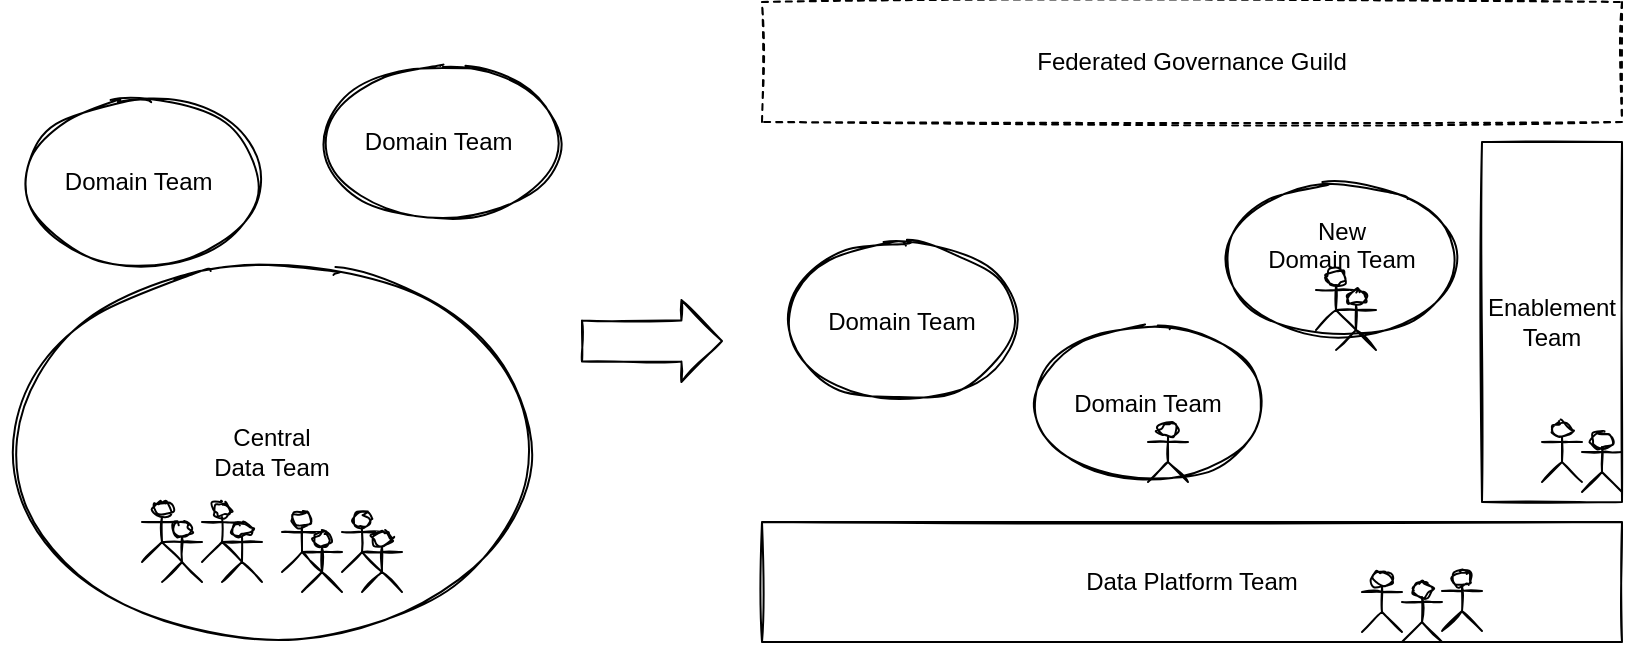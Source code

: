 <mxfile version="15.5.4" type="embed"><diagram id="27UEhvcbevQ5RNf_Fo5W" name="Status Quo"><mxGraphModel dx="901" dy="437" grid="1" gridSize="10" guides="1" tooltips="1" connect="1" arrows="1" fold="1" page="1" pageScale="1" pageWidth="827" pageHeight="1169" math="0" shadow="0"><root><mxCell id="0"/><mxCell id="1" parent="0"/><mxCell id="24" value="Central &lt;br&gt;Data Team" style="ellipse;whiteSpace=wrap;html=1;sketch=1;" parent="1" vertex="1"><mxGeometry x="10" y="184.5" width="270" height="180" as="geometry"/></mxCell><mxCell id="25" value="New&lt;br&gt;Domain Team&lt;br&gt;&amp;nbsp;" style="ellipse;whiteSpace=wrap;html=1;sketch=1;" parent="1" vertex="1"><mxGeometry x="620" y="139" width="120" height="80" as="geometry"/></mxCell><mxCell id="26" value="Domain Team" style="ellipse;whiteSpace=wrap;html=1;sketch=1;" parent="1" vertex="1"><mxGeometry x="523" y="211" width="120" height="80" as="geometry"/></mxCell><mxCell id="27" value="Domain Team" style="ellipse;whiteSpace=wrap;html=1;sketch=1;" parent="1" vertex="1"><mxGeometry x="400" y="169" width="120" height="81" as="geometry"/></mxCell><mxCell id="41" value="" style="shape=singleArrow;whiteSpace=wrap;html=1;arrowWidth=0.5;arrowSize=0.29;sketch=1;" parent="1" vertex="1"><mxGeometry x="300" y="199" width="70" height="41" as="geometry"/></mxCell><mxCell id="Ll0c5I_I1NhcwvBtaTF8-41" value="Data Platform Team" style="rounded=0;whiteSpace=wrap;html=1;sketch=1;" parent="1" vertex="1"><mxGeometry x="390" y="310" width="430" height="60" as="geometry"/></mxCell><mxCell id="Ll0c5I_I1NhcwvBtaTF8-42" value="Enablement Team" style="rounded=0;whiteSpace=wrap;html=1;sketch=1;" parent="1" vertex="1"><mxGeometry x="750" y="120" width="70" height="180" as="geometry"/></mxCell><mxCell id="Ll0c5I_I1NhcwvBtaTF8-43" value="Federated Governance Guild" style="rounded=0;whiteSpace=wrap;html=1;dashed=1;sketch=1;" parent="1" vertex="1"><mxGeometry x="390" y="50" width="430" height="60" as="geometry"/></mxCell><mxCell id="Ll0c5I_I1NhcwvBtaTF8-50" value="" style="group;sketch=1;" parent="1" vertex="1" connectable="0"><mxGeometry x="690" y="335" width="40" height="35" as="geometry"/></mxCell><mxCell id="Ll0c5I_I1NhcwvBtaTF8-51" value="" style="shape=umlActor;verticalLabelPosition=bottom;verticalAlign=top;html=1;outlineConnect=0;sketch=1;" parent="Ll0c5I_I1NhcwvBtaTF8-50" vertex="1"><mxGeometry x="20" y="5" width="20" height="30" as="geometry"/></mxCell><mxCell id="Ll0c5I_I1NhcwvBtaTF8-52" value="" style="shape=umlActor;verticalLabelPosition=bottom;verticalAlign=top;html=1;outlineConnect=0;sketch=1;" parent="Ll0c5I_I1NhcwvBtaTF8-50" vertex="1"><mxGeometry width="20" height="30" as="geometry"/></mxCell><mxCell id="Ll0c5I_I1NhcwvBtaTF8-53" value="" style="group;sketch=1;" parent="1" vertex="1" connectable="0"><mxGeometry x="667" y="184" width="40" height="35" as="geometry"/></mxCell><mxCell id="Ll0c5I_I1NhcwvBtaTF8-55" value="" style="shape=umlActor;verticalLabelPosition=bottom;verticalAlign=top;html=1;outlineConnect=0;sketch=1;" parent="Ll0c5I_I1NhcwvBtaTF8-53" vertex="1"><mxGeometry width="20" height="30" as="geometry"/></mxCell><mxCell id="Ll0c5I_I1NhcwvBtaTF8-90" value="" style="shape=umlActor;verticalLabelPosition=bottom;verticalAlign=top;html=1;outlineConnect=0;sketch=1;" parent="Ll0c5I_I1NhcwvBtaTF8-53" vertex="1"><mxGeometry x="10" y="10" width="20" height="30" as="geometry"/></mxCell><mxCell id="Ll0c5I_I1NhcwvBtaTF8-61" value="" style="group;sketch=1;" parent="1" vertex="1" connectable="0"><mxGeometry x="780" y="260" width="40" height="35" as="geometry"/></mxCell><mxCell id="Ll0c5I_I1NhcwvBtaTF8-62" value="" style="shape=umlActor;verticalLabelPosition=bottom;verticalAlign=top;html=1;outlineConnect=0;sketch=1;" parent="Ll0c5I_I1NhcwvBtaTF8-61" vertex="1"><mxGeometry x="20" y="5" width="20" height="30" as="geometry"/></mxCell><mxCell id="Ll0c5I_I1NhcwvBtaTF8-63" value="" style="shape=umlActor;verticalLabelPosition=bottom;verticalAlign=top;html=1;outlineConnect=0;sketch=1;" parent="Ll0c5I_I1NhcwvBtaTF8-61" vertex="1"><mxGeometry width="20" height="30" as="geometry"/></mxCell><mxCell id="Ll0c5I_I1NhcwvBtaTF8-64" value="" style="group;sketch=1;" parent="1" vertex="1" connectable="0"><mxGeometry x="580" y="259" width="40" height="35" as="geometry"/></mxCell><mxCell id="Ll0c5I_I1NhcwvBtaTF8-66" value="" style="shape=umlActor;verticalLabelPosition=bottom;verticalAlign=top;html=1;outlineConnect=0;sketch=1;" parent="Ll0c5I_I1NhcwvBtaTF8-64" vertex="1"><mxGeometry x="3" y="1" width="20" height="30" as="geometry"/></mxCell><mxCell id="Ll0c5I_I1NhcwvBtaTF8-76" value="Domain Team&amp;nbsp;" style="ellipse;whiteSpace=wrap;html=1;sketch=1;" parent="1" vertex="1"><mxGeometry x="20" y="100" width="120" height="80" as="geometry"/></mxCell><mxCell id="Ll0c5I_I1NhcwvBtaTF8-78" value="Domain Team&amp;nbsp;" style="ellipse;whiteSpace=wrap;html=1;sketch=1;" parent="1" vertex="1"><mxGeometry x="170" y="80" width="120" height="80" as="geometry"/></mxCell><mxCell id="46" value="" style="shape=umlActor;verticalLabelPosition=bottom;verticalAlign=top;html=1;outlineConnect=0;sketch=1;" parent="1" vertex="1"><mxGeometry x="150" y="305" width="20" height="30" as="geometry"/></mxCell><mxCell id="48" value="" style="group;sketch=1;" parent="1" vertex="1" connectable="0"><mxGeometry x="80" y="300" width="40" height="35" as="geometry"/></mxCell><mxCell id="50" value="" style="shape=umlActor;verticalLabelPosition=bottom;verticalAlign=top;html=1;outlineConnect=0;sketch=1;" parent="48" vertex="1"><mxGeometry width="20" height="30" as="geometry"/></mxCell><mxCell id="49" value="" style="shape=umlActor;verticalLabelPosition=bottom;verticalAlign=top;html=1;outlineConnect=0;sketch=1;" parent="1" vertex="1"><mxGeometry x="110" y="300" width="20" height="30" as="geometry"/></mxCell><mxCell id="52" value="" style="shape=umlActor;verticalLabelPosition=bottom;verticalAlign=top;html=1;outlineConnect=0;sketch=1;" parent="1" vertex="1"><mxGeometry x="160" y="315" width="20" height="30" as="geometry"/></mxCell><mxCell id="54" value="" style="group;sketch=1;" parent="1" vertex="1" connectable="0"><mxGeometry x="90" y="310" width="40" height="35" as="geometry"/></mxCell><mxCell id="55" value="" style="shape=umlActor;verticalLabelPosition=bottom;verticalAlign=top;html=1;outlineConnect=0;sketch=1;" parent="54" vertex="1"><mxGeometry width="20" height="30" as="geometry"/></mxCell><mxCell id="56" value="" style="shape=umlActor;verticalLabelPosition=bottom;verticalAlign=top;html=1;outlineConnect=0;sketch=1;" parent="1" vertex="1"><mxGeometry x="120" y="310" width="20" height="30" as="geometry"/></mxCell><mxCell id="57" value="" style="shape=umlActor;verticalLabelPosition=bottom;verticalAlign=top;html=1;outlineConnect=0;sketch=1;" parent="1" vertex="1"><mxGeometry x="180" y="305" width="20" height="30" as="geometry"/></mxCell><mxCell id="58" value="" style="shape=umlActor;verticalLabelPosition=bottom;verticalAlign=top;html=1;outlineConnect=0;sketch=1;" parent="1" vertex="1"><mxGeometry x="190" y="315" width="20" height="30" as="geometry"/></mxCell><mxCell id="59" value="" style="shape=umlActor;verticalLabelPosition=bottom;verticalAlign=top;html=1;outlineConnect=0;sketch=1;" parent="1" vertex="1"><mxGeometry x="730" y="334.5" width="20" height="30" as="geometry"/></mxCell></root></mxGraphModel></diagram></mxfile>